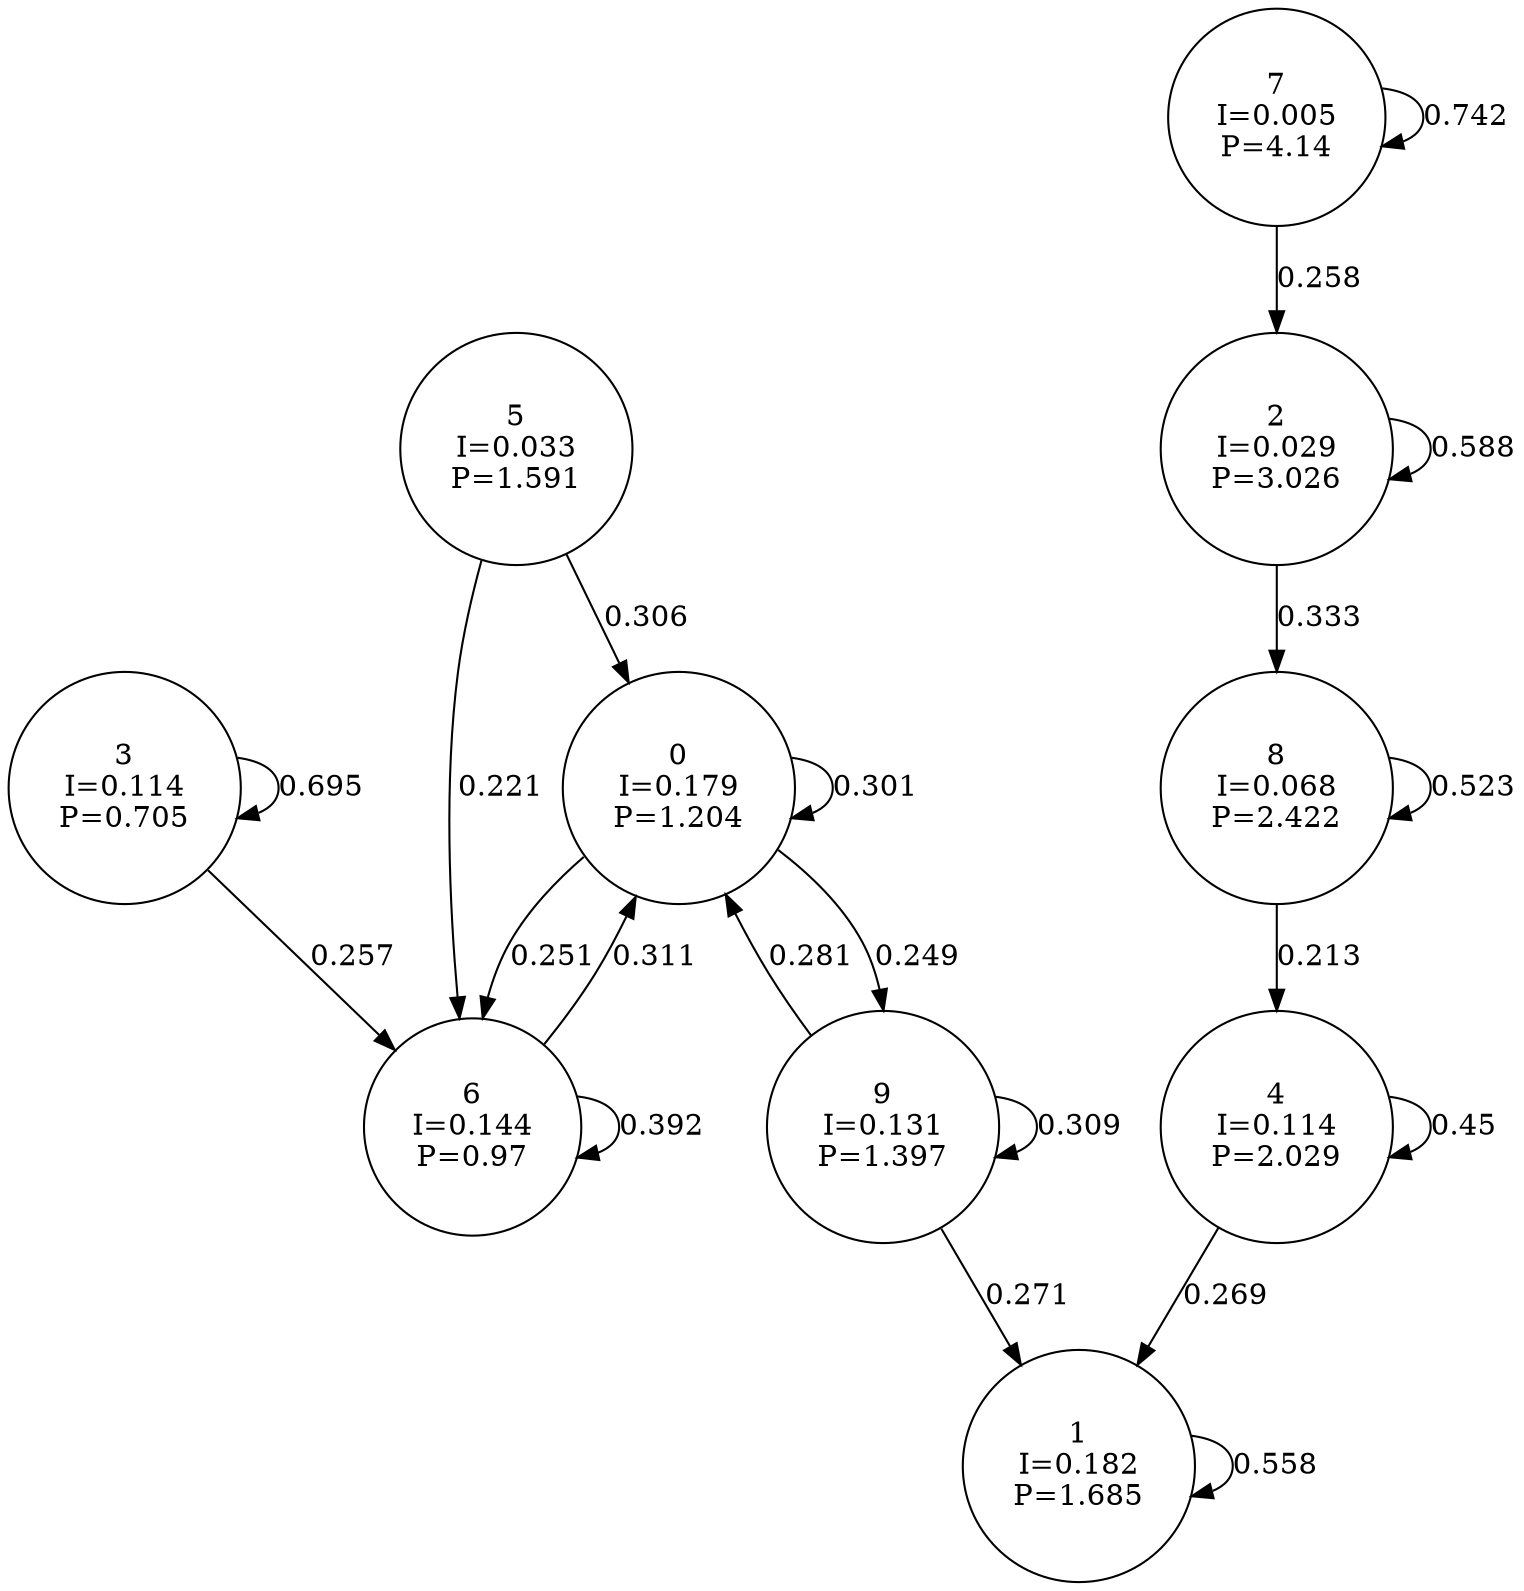 digraph a {
0 [shape=circle, label="0\nI=0.179\nP=1.204"];
	0 -> 0 [label="0.301"];
	0 -> 6 [label="0.251"];
	0 -> 9 [label="0.249"];
1 [shape=circle, label="1\nI=0.182\nP=1.685"];
	1 -> 1 [label="0.558"];
2 [shape=circle, label="2\nI=0.029\nP=3.026"];
	2 -> 2 [label="0.588"];
	2 -> 8 [label="0.333"];
3 [shape=circle, label="3\nI=0.114\nP=0.705"];
	3 -> 3 [label="0.695"];
	3 -> 6 [label="0.257"];
4 [shape=circle, label="4\nI=0.114\nP=2.029"];
	4 -> 1 [label="0.269"];
	4 -> 4 [label="0.45"];
5 [shape=circle, label="5\nI=0.033\nP=1.591"];
	5 -> 0 [label="0.306"];
	5 -> 6 [label="0.221"];
6 [shape=circle, label="6\nI=0.144\nP=0.97"];
	6 -> 0 [label="0.311"];
	6 -> 6 [label="0.392"];
7 [shape=circle, label="7\nI=0.005\nP=4.14"];
	7 -> 2 [label="0.258"];
	7 -> 7 [label="0.742"];
8 [shape=circle, label="8\nI=0.068\nP=2.422"];
	8 -> 4 [label="0.213"];
	8 -> 8 [label="0.523"];
9 [shape=circle, label="9\nI=0.131\nP=1.397"];
	9 -> 0 [label="0.281"];
	9 -> 1 [label="0.271"];
	9 -> 9 [label="0.309"];
}